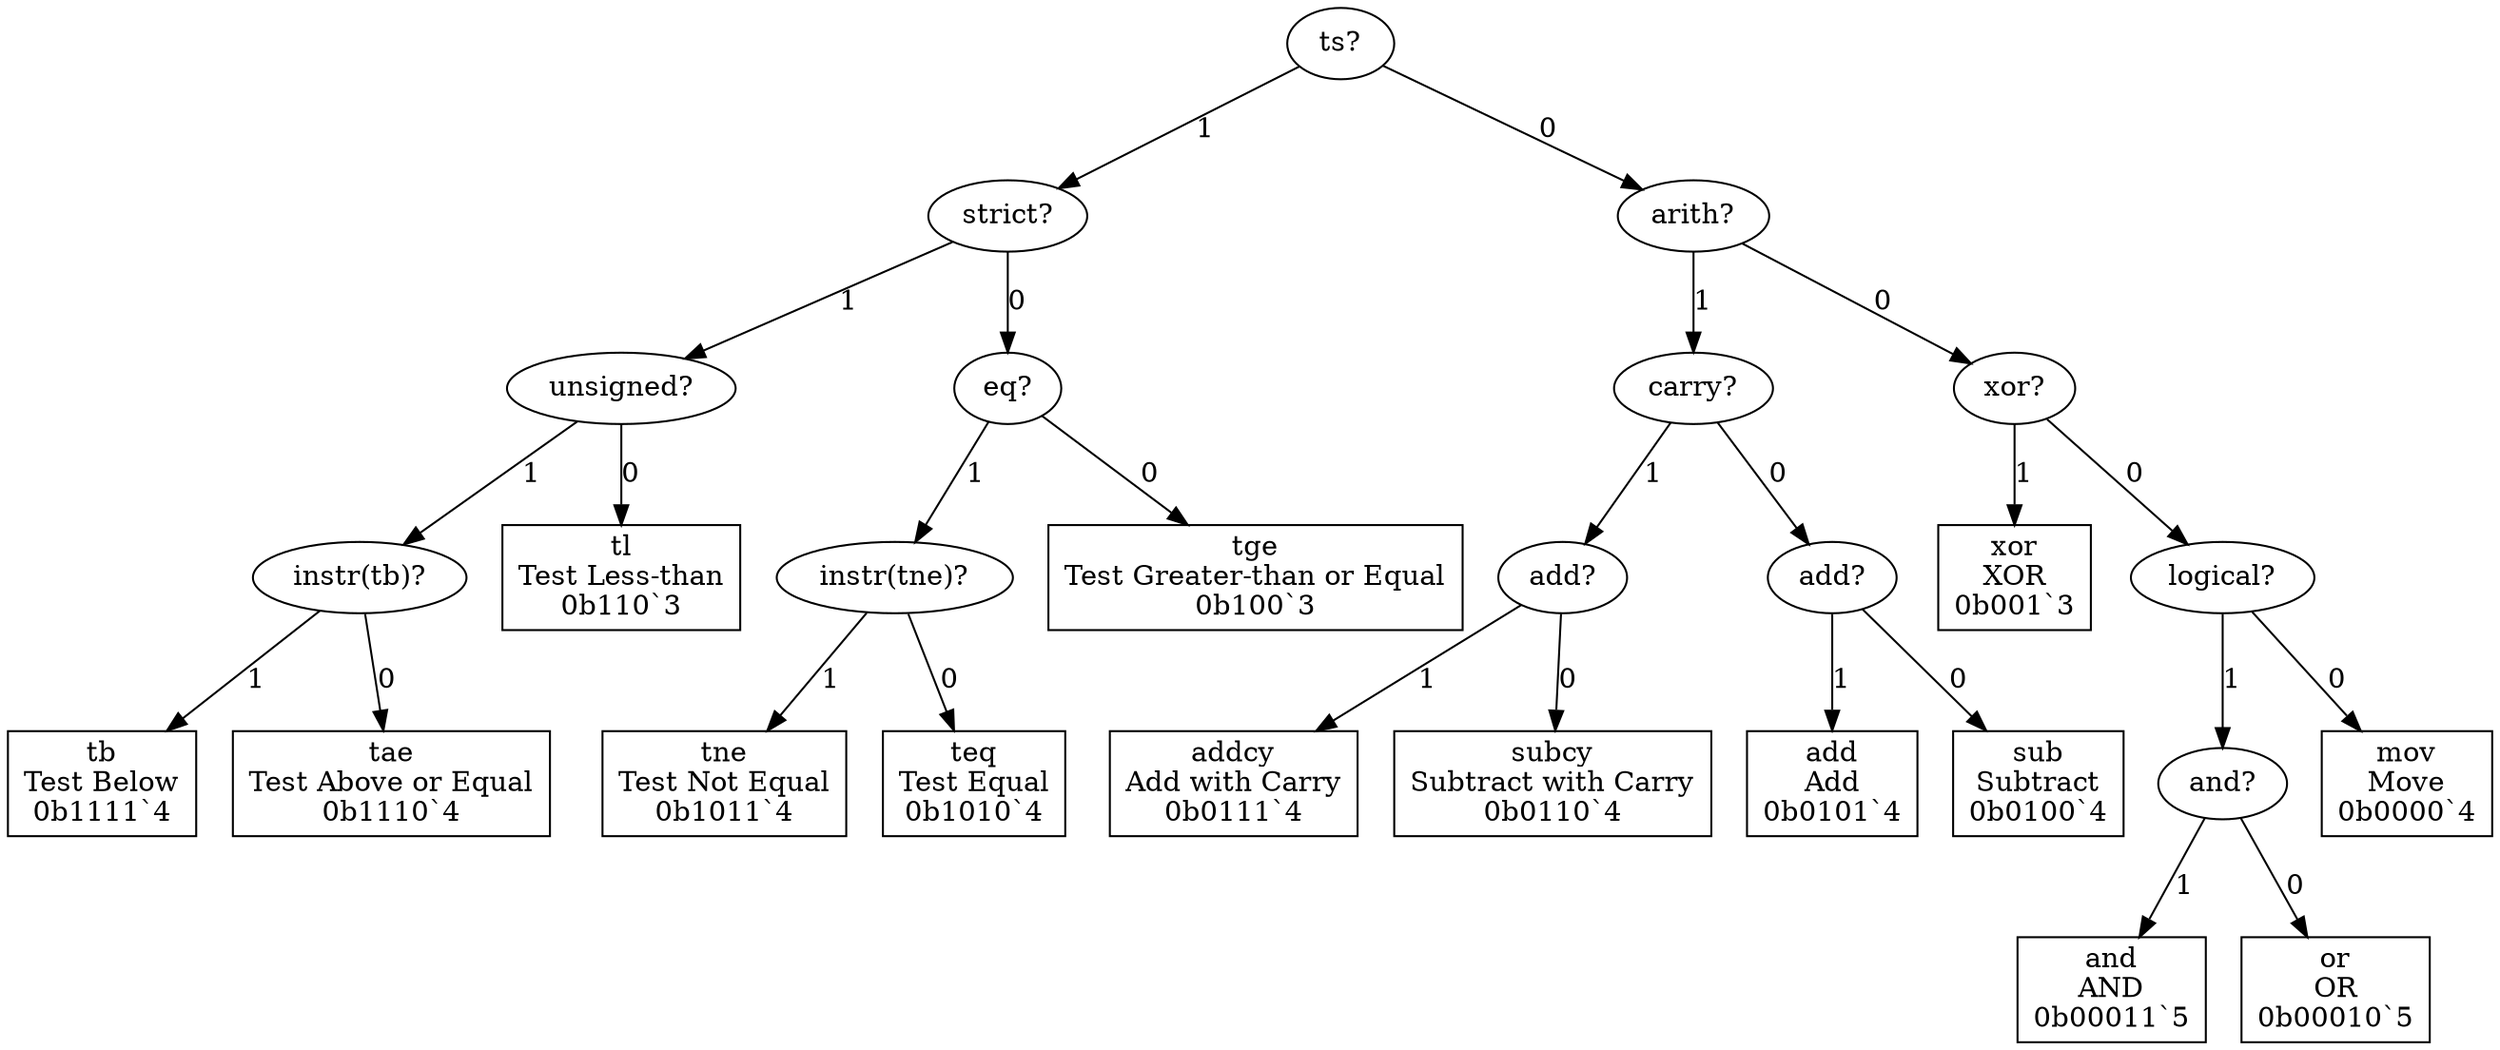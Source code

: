 digraph "Format rr(_)" {
  "ts_15468535" [label = "ts?", shape = ellipse];
  "ts_15468535" -> "strict_555480" [label = "1"];
  "ts_15468535" -> "arith_11854115" [label = "0"];
  "strict_555480" [label = "strict?", shape = ellipse];
  "strict_555480" -> "unsigned_15854941" [label = "1"];
  "strict_555480" -> "eq_13984211" [label = "0"];
  "unsigned_15854941" [label = "unsigned?", shape = ellipse];
  "unsigned_15854941" -> "instr(tb)_6620893" [label = "1"];
  "unsigned_15854941" -> "tl_8913108" [label = "0"];
  "instr(tb)_6620893" [label = "instr(tb)?", shape = ellipse];
  "instr(tb)_6620893" -> "tb_7020844" [label = "1"];
  "instr(tb)_6620893" -> "tae_6900673" [label = "0"];
  "tb_7020844" [label = "tb
Test Below
0b1111`4", shape = rectangle];
  "tae_6900673" [label = "tae
Test Above or Equal
0b1110`4", shape = rectangle];
  "tl_8913108" [label = "tl
Test Less-than
0b110`3", shape = rectangle];
  "eq_13984211" [label = "eq?", shape = ellipse];
  "eq_13984211" -> "instr(tne)_15436207" [label = "1"];
  "eq_13984211" -> "tge_289938" [label = "0"];
  "instr(tne)_15436207" [label = "instr(tne)?", shape = ellipse];
  "instr(tne)_15436207" -> "tne_9691690" [label = "1"];
  "instr(tne)_15436207" -> "teq_6366130" [label = "0"];
  "tne_9691690" [label = "tne
Test Not Equal
0b1011`4", shape = rectangle];
  "teq_6366130" [label = "teq
Test Equal
0b1010`4", shape = rectangle];
  "tge_289938" [label = "tge
Test Greater-than or Equal
0b100`3", shape = rectangle];
  "arith_11854115" [label = "arith?", shape = ellipse];
  "arith_11854115" -> "carry_8195802" [label = "1"];
  "arith_11854115" -> "xor_2619008" [label = "0"];
  "carry_8195802" [label = "carry?", shape = ellipse];
  "carry_8195802" -> "add_1627692" [label = "1"];
  "carry_8195802" -> "add_1118135" [label = "0"];
  "add_1627692" [label = "add?", shape = ellipse];
  "add_1627692" -> "addcy_9991314" [label = "1"];
  "add_1627692" -> "subcy_4746204" [label = "0"];
  "addcy_9991314" [label = "addcy
Add with Carry
0b0111`4", shape = rectangle];
  "subcy_4746204" [label = "subcy
Subtract with Carry
0b0110`4", shape = rectangle];
  "add_1118135" [label = "add?", shape = ellipse];
  "add_1118135" -> "add_13179919" [label = "1"];
  "add_1118135" -> "sub_2133549" [label = "0"];
  "add_13179919" [label = "add
Add
0b0101`4", shape = rectangle];
  "sub_2133549" [label = "sub
Subtract
0b0100`4", shape = rectangle];
  "xor_2619008" [label = "xor?", shape = ellipse];
  "xor_2619008" -> "xor_16442135" [label = "1"];
  "xor_2619008" -> "logical_6897678" [label = "0"];
  "xor_16442135" [label = "xor
XOR
0b001`3", shape = rectangle];
  "logical_6897678" [label = "logical?", shape = ellipse];
  "logical_6897678" -> "and_9224350" [label = "1"];
  "logical_6897678" -> "mov_8131765" [label = "0"];
  "and_9224350" [label = "and?", shape = ellipse];
  "and_9224350" -> "and_14333479" [label = "1"];
  "and_9224350" -> "or_13437499" [label = "0"];
  "and_14333479" [label = "and
AND
0b00011`5", shape = rectangle];
  "or_13437499" [label = "or
OR
0b00010`5", shape = rectangle];
  "mov_8131765" [label = "mov
Move
0b0000`4", shape = rectangle];
}
